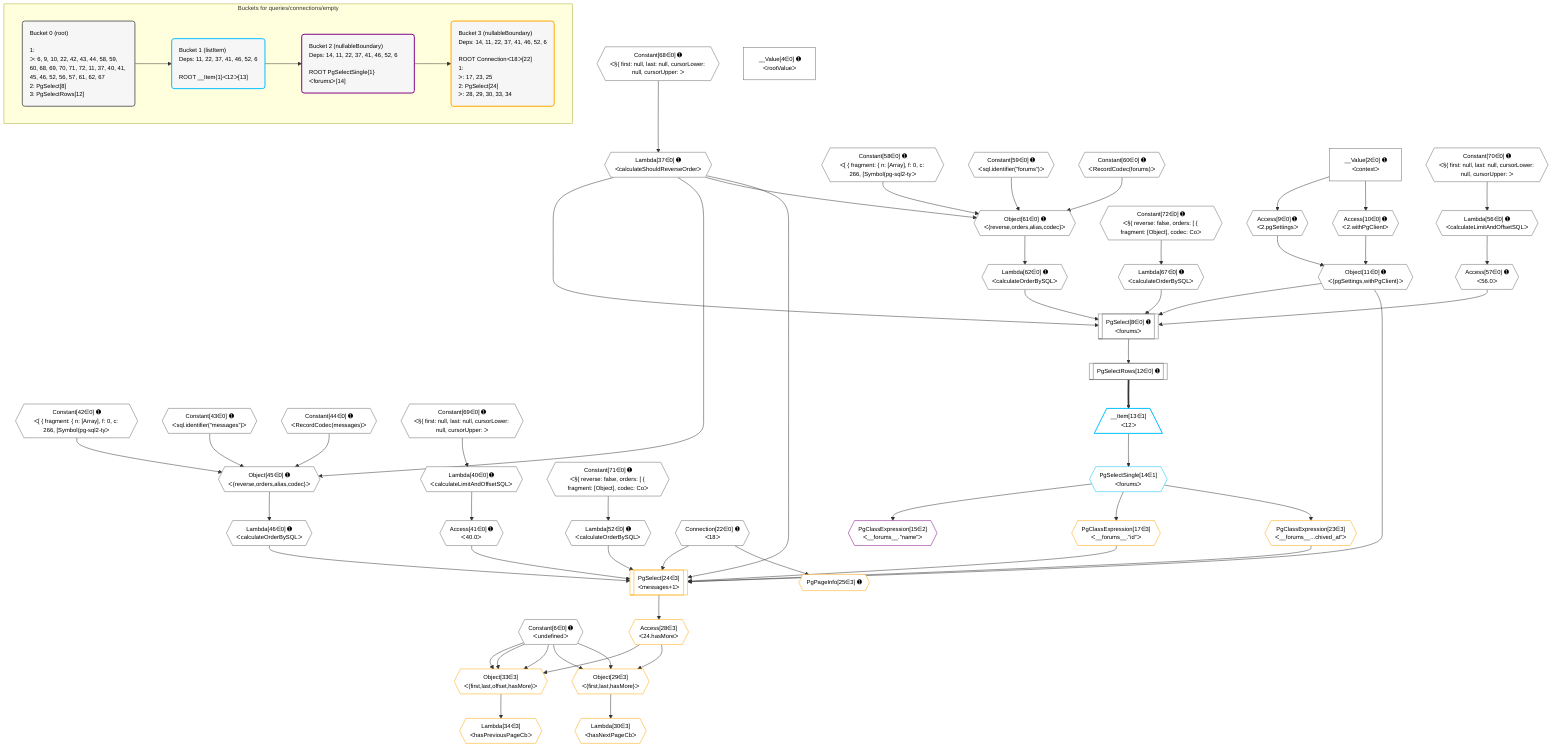 %%{init: {'themeVariables': { 'fontSize': '12px'}}}%%
graph TD
    classDef path fill:#eee,stroke:#000,color:#000
    classDef plan fill:#fff,stroke-width:1px,color:#000
    classDef itemplan fill:#fff,stroke-width:2px,color:#000
    classDef unbatchedplan fill:#dff,stroke-width:1px,color:#000
    classDef sideeffectplan fill:#fcc,stroke-width:2px,color:#000
    classDef bucket fill:#f6f6f6,color:#000,stroke-width:2px,text-align:left


    %% plan dependencies
    PgSelect8[["PgSelect[8∈0] ➊<br />ᐸforumsᐳ"]]:::plan
    Object11{{"Object[11∈0] ➊<br />ᐸ{pgSettings,withPgClient}ᐳ"}}:::plan
    Lambda37{{"Lambda[37∈0] ➊<br />ᐸcalculateShouldReverseOrderᐳ"}}:::plan
    Access57{{"Access[57∈0] ➊<br />ᐸ56.0ᐳ"}}:::plan
    Lambda62{{"Lambda[62∈0] ➊<br />ᐸcalculateOrderBySQLᐳ"}}:::plan
    Lambda67{{"Lambda[67∈0] ➊<br />ᐸcalculateOrderBySQLᐳ"}}:::plan
    Object11 & Lambda37 & Access57 & Lambda62 & Lambda67 --> PgSelect8
    Object45{{"Object[45∈0] ➊<br />ᐸ{reverse,orders,alias,codec}ᐳ"}}:::plan
    Constant42{{"Constant[42∈0] ➊<br />ᐸ[ { fragment: { n: [Array], f: 0, c: 266, [Symbol(pg-sql2-tyᐳ"}}:::plan
    Constant43{{"Constant[43∈0] ➊<br />ᐸsql.identifier(”messages”)ᐳ"}}:::plan
    Constant44{{"Constant[44∈0] ➊<br />ᐸRecordCodec(messages)ᐳ"}}:::plan
    Lambda37 & Constant42 & Constant43 & Constant44 --> Object45
    Object61{{"Object[61∈0] ➊<br />ᐸ{reverse,orders,alias,codec}ᐳ"}}:::plan
    Constant58{{"Constant[58∈0] ➊<br />ᐸ[ { fragment: { n: [Array], f: 0, c: 266, [Symbol(pg-sql2-tyᐳ"}}:::plan
    Constant59{{"Constant[59∈0] ➊<br />ᐸsql.identifier(”forums”)ᐳ"}}:::plan
    Constant60{{"Constant[60∈0] ➊<br />ᐸRecordCodec(forums)ᐳ"}}:::plan
    Lambda37 & Constant58 & Constant59 & Constant60 --> Object61
    Access9{{"Access[9∈0] ➊<br />ᐸ2.pgSettingsᐳ"}}:::plan
    Access10{{"Access[10∈0] ➊<br />ᐸ2.withPgClientᐳ"}}:::plan
    Access9 & Access10 --> Object11
    __Value2["__Value[2∈0] ➊<br />ᐸcontextᐳ"]:::plan
    __Value2 --> Access9
    __Value2 --> Access10
    PgSelectRows12[["PgSelectRows[12∈0] ➊"]]:::plan
    PgSelect8 --> PgSelectRows12
    Constant68{{"Constant[68∈0] ➊<br />ᐸ§{ first: null, last: null, cursorLower: null, cursorUpper: ᐳ"}}:::plan
    Constant68 --> Lambda37
    Lambda40{{"Lambda[40∈0] ➊<br />ᐸcalculateLimitAndOffsetSQLᐳ"}}:::plan
    Constant69{{"Constant[69∈0] ➊<br />ᐸ§{ first: null, last: null, cursorLower: null, cursorUpper: ᐳ"}}:::plan
    Constant69 --> Lambda40
    Access41{{"Access[41∈0] ➊<br />ᐸ40.0ᐳ"}}:::plan
    Lambda40 --> Access41
    Lambda46{{"Lambda[46∈0] ➊<br />ᐸcalculateOrderBySQLᐳ"}}:::plan
    Object45 --> Lambda46
    Lambda52{{"Lambda[52∈0] ➊<br />ᐸcalculateOrderBySQLᐳ"}}:::plan
    Constant71{{"Constant[71∈0] ➊<br />ᐸ§{ reverse: false, orders: [ { fragment: [Object], codec: Coᐳ"}}:::plan
    Constant71 --> Lambda52
    Lambda56{{"Lambda[56∈0] ➊<br />ᐸcalculateLimitAndOffsetSQLᐳ"}}:::plan
    Constant70{{"Constant[70∈0] ➊<br />ᐸ§{ first: null, last: null, cursorLower: null, cursorUpper: ᐳ"}}:::plan
    Constant70 --> Lambda56
    Lambda56 --> Access57
    Object61 --> Lambda62
    Constant72{{"Constant[72∈0] ➊<br />ᐸ§{ reverse: false, orders: [ { fragment: [Object], codec: Coᐳ"}}:::plan
    Constant72 --> Lambda67
    __Value4["__Value[4∈0] ➊<br />ᐸrootValueᐳ"]:::plan
    Constant6{{"Constant[6∈0] ➊<br />ᐸundefinedᐳ"}}:::plan
    Connection22{{"Connection[22∈0] ➊<br />ᐸ18ᐳ"}}:::plan
    __Item13[/"__Item[13∈1]<br />ᐸ12ᐳ"\]:::itemplan
    PgSelectRows12 ==> __Item13
    PgSelectSingle14{{"PgSelectSingle[14∈1]<br />ᐸforumsᐳ"}}:::plan
    __Item13 --> PgSelectSingle14
    PgClassExpression15{{"PgClassExpression[15∈2]<br />ᐸ__forums__.”name”ᐳ"}}:::plan
    PgSelectSingle14 --> PgClassExpression15
    PgSelect24[["PgSelect[24∈3]<br />ᐸmessages+1ᐳ"]]:::plan
    PgClassExpression17{{"PgClassExpression[17∈3]<br />ᐸ__forums__.”id”ᐳ"}}:::plan
    PgClassExpression23{{"PgClassExpression[23∈3]<br />ᐸ__forums__...chived_at”ᐳ"}}:::plan
    Object11 & PgClassExpression17 & PgClassExpression23 & Connection22 & Lambda37 & Access41 & Lambda46 & Lambda52 --> PgSelect24
    Object33{{"Object[33∈3]<br />ᐸ{first,last,offset,hasMore}ᐳ"}}:::plan
    Access28{{"Access[28∈3]<br />ᐸ24.hasMoreᐳ"}}:::plan
    Constant6 & Constant6 & Constant6 & Access28 --> Object33
    Object29{{"Object[29∈3]<br />ᐸ{first,last,hasMore}ᐳ"}}:::plan
    Constant6 & Constant6 & Access28 --> Object29
    PgSelectSingle14 --> PgClassExpression17
    PgSelectSingle14 --> PgClassExpression23
    PgPageInfo25{{"PgPageInfo[25∈3] ➊"}}:::plan
    Connection22 --> PgPageInfo25
    PgSelect24 --> Access28
    Lambda30{{"Lambda[30∈3]<br />ᐸhasNextPageCbᐳ"}}:::plan
    Object29 --> Lambda30
    Lambda34{{"Lambda[34∈3]<br />ᐸhasPreviousPageCbᐳ"}}:::plan
    Object33 --> Lambda34

    %% define steps

    subgraph "Buckets for queries/connections/empty"
    Bucket0("Bucket 0 (root)<br /><br />1: <br />ᐳ: 6, 9, 10, 22, 42, 43, 44, 58, 59, 60, 68, 69, 70, 71, 72, 11, 37, 40, 41, 45, 46, 52, 56, 57, 61, 62, 67<br />2: PgSelect[8]<br />3: PgSelectRows[12]"):::bucket
    classDef bucket0 stroke:#696969
    class Bucket0,__Value2,__Value4,Constant6,PgSelect8,Access9,Access10,Object11,PgSelectRows12,Connection22,Lambda37,Lambda40,Access41,Constant42,Constant43,Constant44,Object45,Lambda46,Lambda52,Lambda56,Access57,Constant58,Constant59,Constant60,Object61,Lambda62,Lambda67,Constant68,Constant69,Constant70,Constant71,Constant72 bucket0
    Bucket1("Bucket 1 (listItem)<br />Deps: 11, 22, 37, 41, 46, 52, 6<br /><br />ROOT __Item{1}ᐸ12ᐳ[13]"):::bucket
    classDef bucket1 stroke:#00bfff
    class Bucket1,__Item13,PgSelectSingle14 bucket1
    Bucket2("Bucket 2 (nullableBoundary)<br />Deps: 14, 11, 22, 37, 41, 46, 52, 6<br /><br />ROOT PgSelectSingle{1}ᐸforumsᐳ[14]"):::bucket
    classDef bucket2 stroke:#7f007f
    class Bucket2,PgClassExpression15 bucket2
    Bucket3("Bucket 3 (nullableBoundary)<br />Deps: 14, 11, 22, 37, 41, 46, 52, 6<br /><br />ROOT Connectionᐸ18ᐳ[22]<br />1: <br />ᐳ: 17, 23, 25<br />2: PgSelect[24]<br />ᐳ: 28, 29, 30, 33, 34"):::bucket
    classDef bucket3 stroke:#ffa500
    class Bucket3,PgClassExpression17,PgClassExpression23,PgSelect24,PgPageInfo25,Access28,Object29,Lambda30,Object33,Lambda34 bucket3
    Bucket0 --> Bucket1
    Bucket1 --> Bucket2
    Bucket2 --> Bucket3
    end